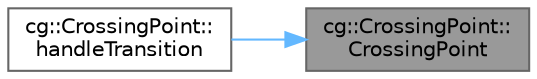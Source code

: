 digraph "cg::CrossingPoint::CrossingPoint"
{
 // LATEX_PDF_SIZE
  bgcolor="transparent";
  edge [fontname=Helvetica,fontsize=10,labelfontname=Helvetica,labelfontsize=10];
  node [fontname=Helvetica,fontsize=10,shape=box,height=0.2,width=0.4];
  rankdir="RL";
  Node1 [id="Node000001",label="cg::CrossingPoint::\lCrossingPoint",height=0.2,width=0.4,color="gray40", fillcolor="grey60", style="filled", fontcolor="black",tooltip=" "];
  Node1 -> Node2 [id="edge1_Node000001_Node000002",dir="back",color="steelblue1",style="solid",tooltip=" "];
  Node2 [id="Node000002",label="cg::CrossingPoint::\lhandleTransition",height=0.2,width=0.4,color="grey40", fillcolor="white", style="filled",URL="$classcg_1_1_crossing_point.html#a0a5aa83dcc3d0b6878ea6f75f2de0451",tooltip=" "];
}
